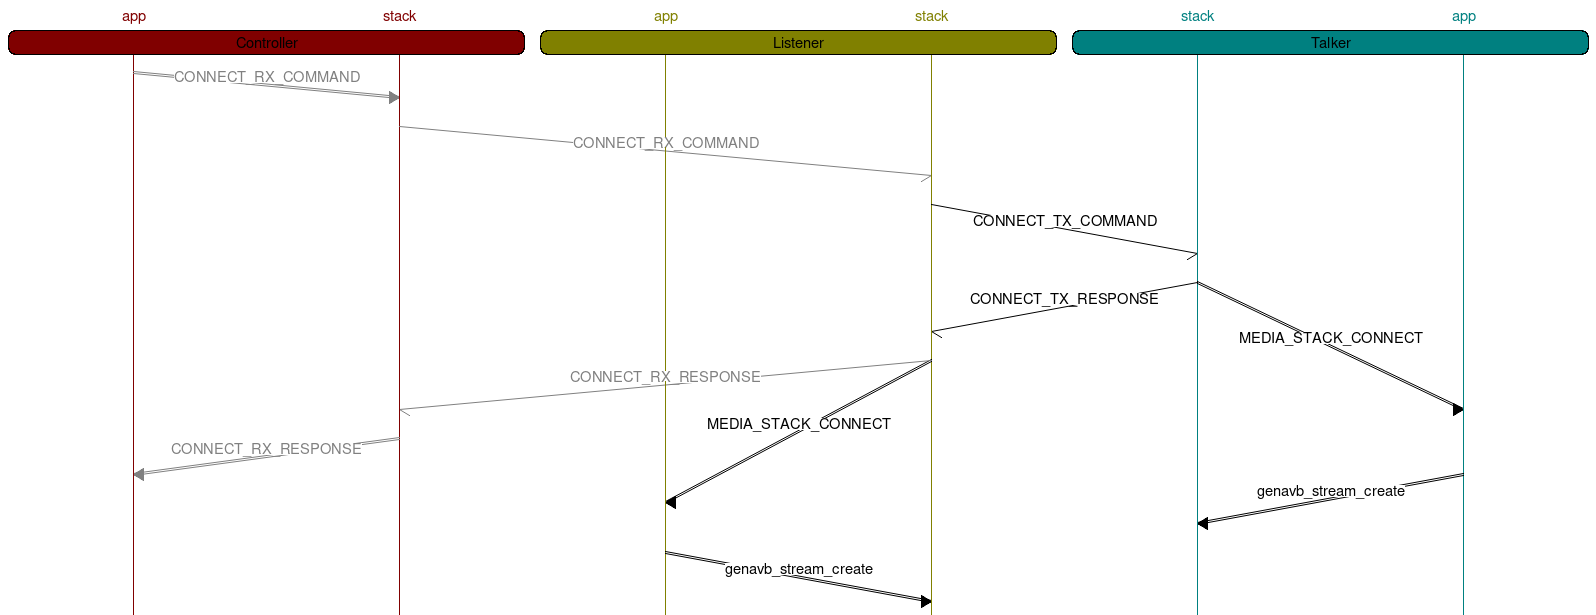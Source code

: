 msc {
 arcgradient = 0, width = 1600;

 y[label="app",linecolor=maroon,textcolor=maroon], z[label="stack",linecolor=maroon,textcolor=maroon], a[label="app",linecolor=olive,textcolor=olive], b[label="stack",linecolor=olive,textcolor=olive], c[label="stack",linecolor=teal,textcolor=teal], d[label="app",linecolor=teal,textcolor=teal];

 y rbox z [label="Controller", textbgcolour=maroon],
 a rbox b [label="Listener", textbgcolour=olive],
 c rbox d [label="Talker", textbgcolour=teal],
 |||;
 y:>z [label="CONNECT_RX_COMMAND",linecolor=gray,textcolor=gray, arcskip=1],
 |||;
 |||;
 z->b [label="CONNECT_RX_COMMAND",linecolor=gray,textcolor=gray, arcskip=2];
 |||;
 |||;
 b->c [label="CONNECT_TX_COMMAND", arcskip=2];
 |||;
 |||;
 c:>d [label="MEDIA_STACK_CONNECT", arcskip=5],
 b<-c [label="CONNECT_TX_RESPONSE", arcskip=2];
 |||;
 |||;
 a<:b [label="MEDIA_STACK_CONNECT", arcskip=5],
 z<-b [label="CONNECT_RX_RESPONSE",linecolor=gray,textcolor=gray, arcskip=2];
 |||;
 |||;
 y<:z [label="CONNECT_RX_RESPONSE",linecolor=gray,textcolor=gray, arcskip=1];
 c<:d [label="genavb_stream_create", arcskip=2];
 |||;
 |||;
 a:>b [label="genavb_stream_create", arcskip=2];
 |||;
 |||;
}
